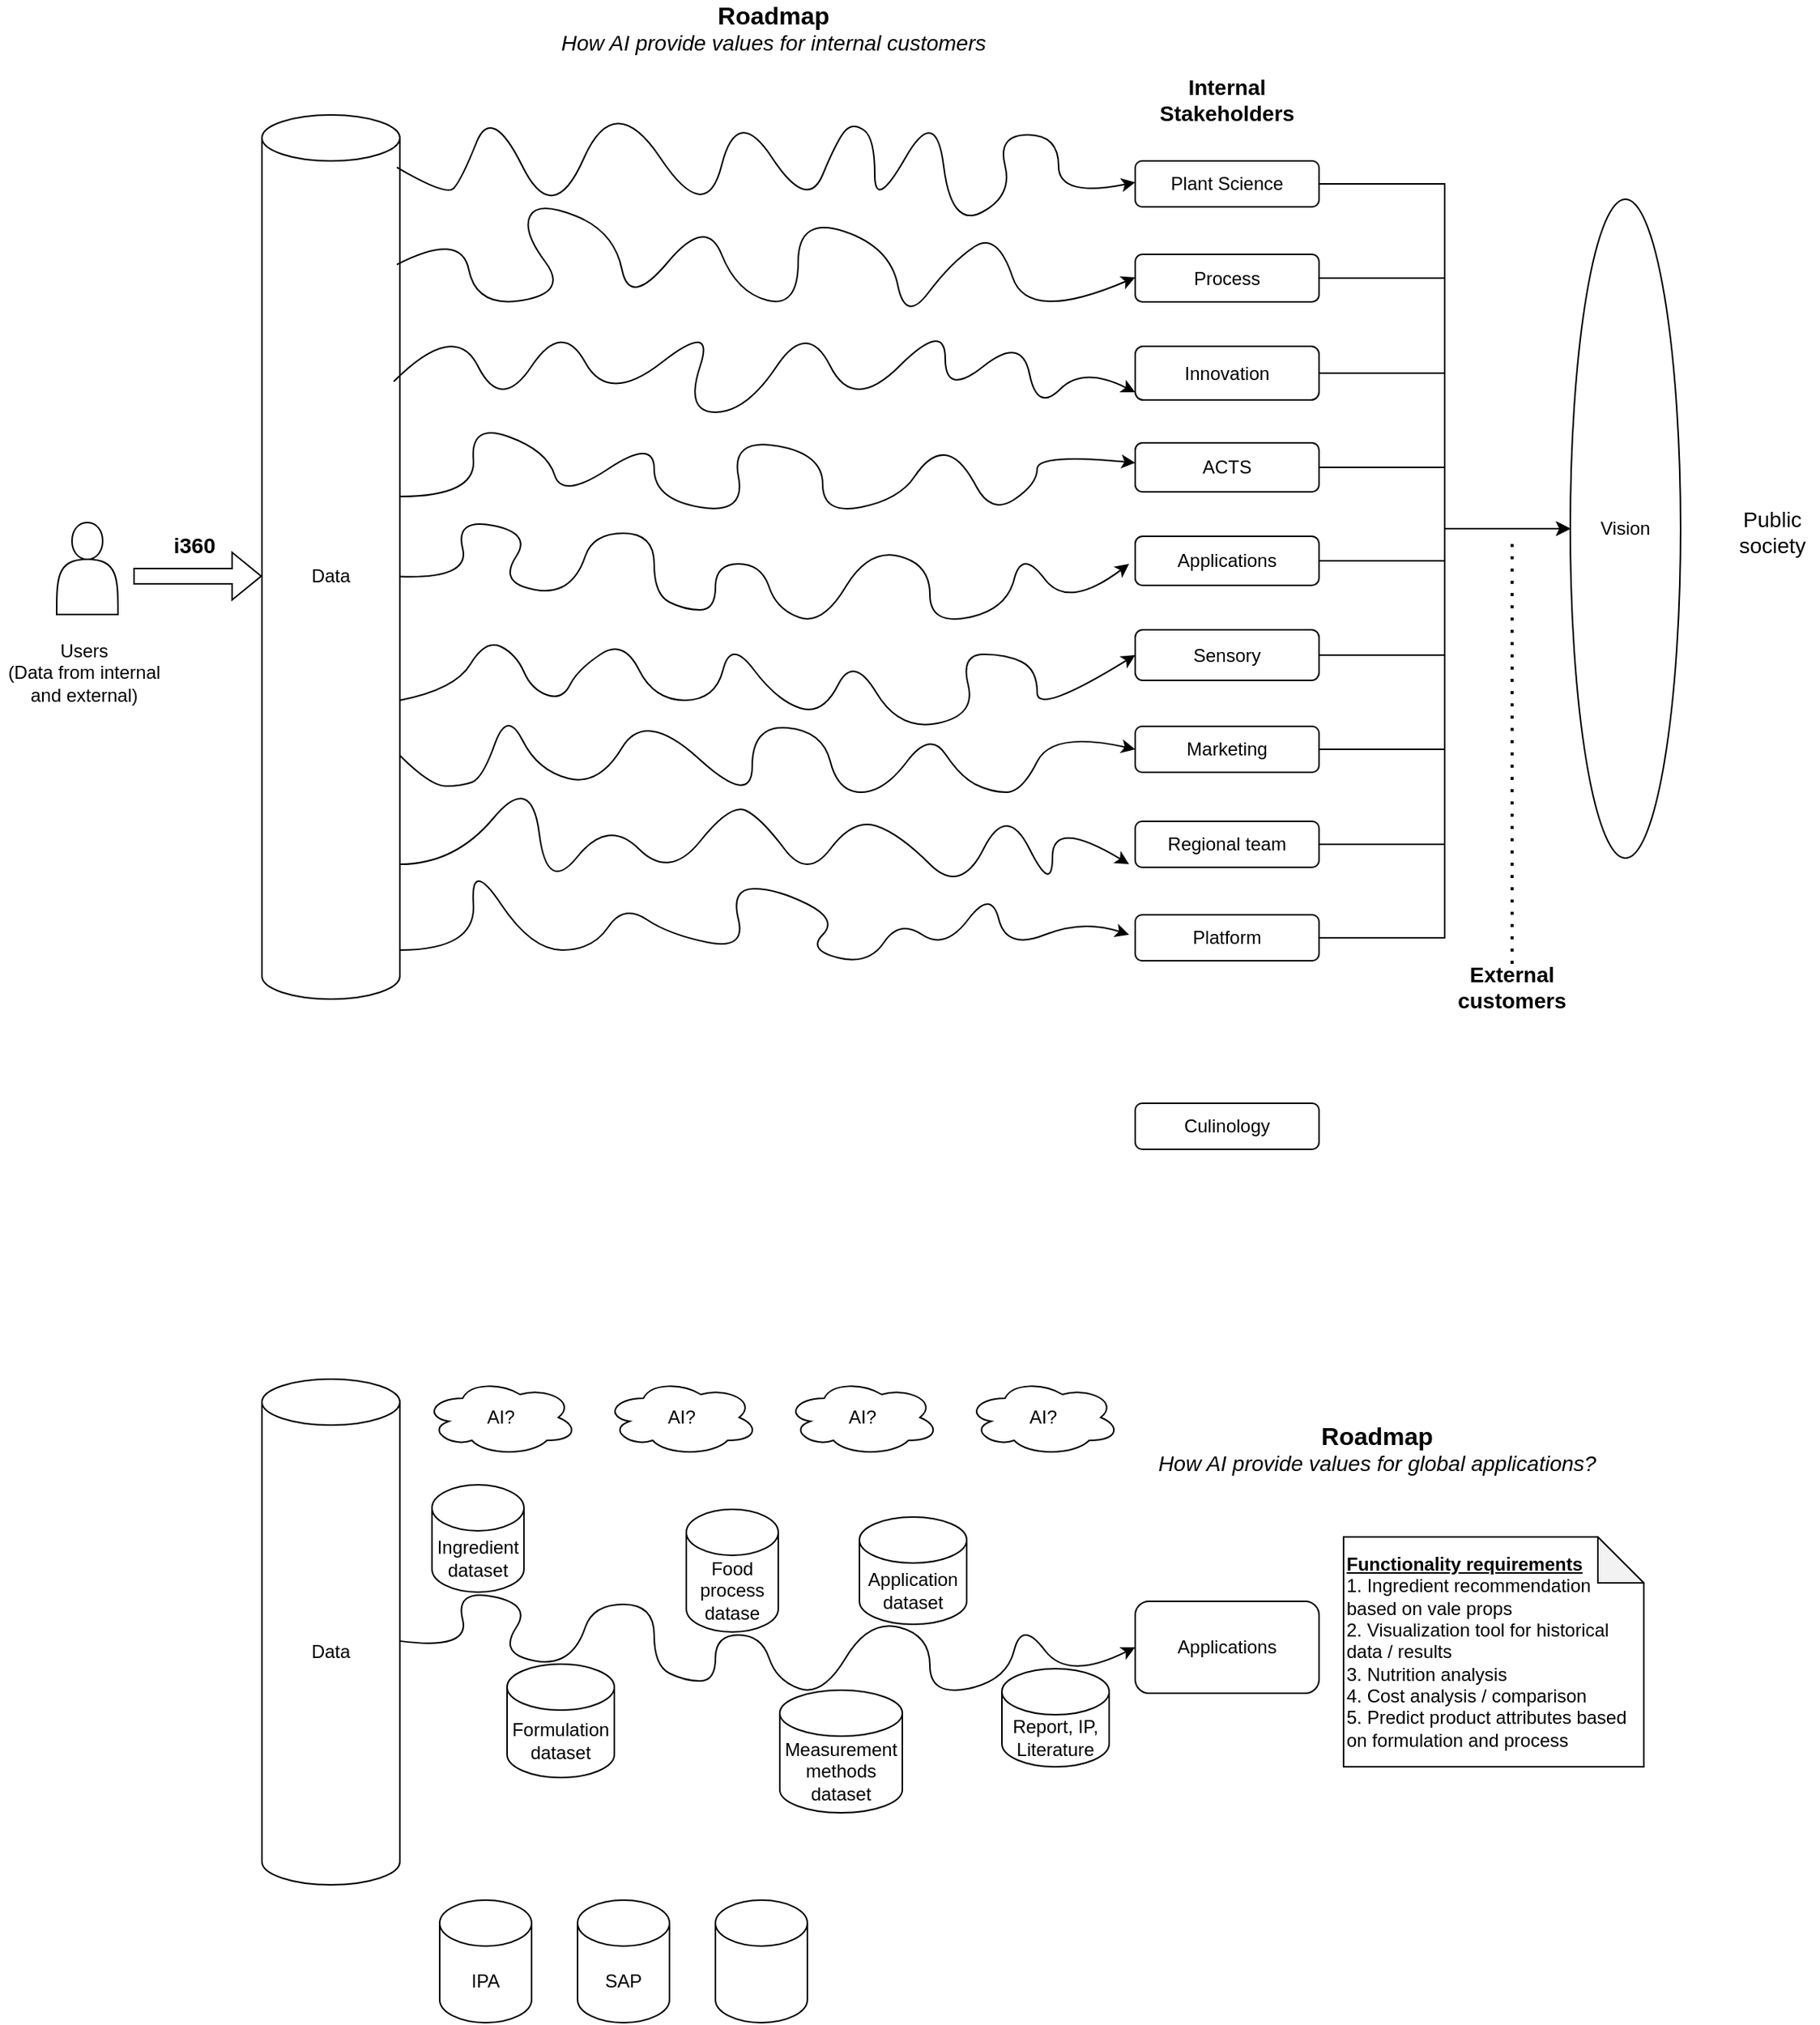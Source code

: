 <mxfile version="21.6.2" type="github">
  <diagram name="Page-1" id="y37hcGOAysiVECTbvipY">
    <mxGraphModel dx="1114" dy="584" grid="1" gridSize="10" guides="1" tooltips="1" connect="1" arrows="1" fold="1" page="1" pageScale="1" pageWidth="850" pageHeight="1100" math="0" shadow="0">
      <root>
        <mxCell id="0" />
        <mxCell id="1" parent="0" />
        <mxCell id="wSZy5F7mG4aMIDZkvXDz-1" value="Data" style="shape=cylinder3;whiteSpace=wrap;html=1;boundedLbl=1;backgroundOutline=1;size=15;" parent="1" vertex="1">
          <mxGeometry x="184" y="125" width="90" height="577" as="geometry" />
        </mxCell>
        <mxCell id="wSZy5F7mG4aMIDZkvXDz-2" value="" style="curved=1;endArrow=classic;html=1;rounded=0;exitX=0.978;exitY=0.085;exitDx=0;exitDy=0;exitPerimeter=0;" parent="1" edge="1">
          <mxGeometry width="50" height="50" relative="1" as="geometry">
            <mxPoint x="272.02" y="159.195" as="sourcePoint" />
            <mxPoint x="754" y="169" as="targetPoint" />
            <Array as="points">
              <mxPoint x="304" y="178" />
              <mxPoint x="314" y="168" />
              <mxPoint x="334" y="118" />
              <mxPoint x="374" y="199" />
              <mxPoint x="414" y="108" />
              <mxPoint x="474" y="198" />
              <mxPoint x="494" y="118" />
              <mxPoint x="540" y="188" />
              <mxPoint x="560" y="140" />
              <mxPoint x="570" y="130" />
              <mxPoint x="584" y="140" />
              <mxPoint x="584" y="188" />
              <mxPoint x="624" y="118" />
              <mxPoint x="634" y="199" />
              <mxPoint x="674" y="178" />
              <mxPoint x="664" y="138" />
              <mxPoint x="704" y="138" />
              <mxPoint x="704" y="179" />
            </Array>
          </mxGeometry>
        </mxCell>
        <mxCell id="ZBTB8CKhmBE57qCtS8AL-7" style="edgeStyle=orthogonalEdgeStyle;rounded=0;orthogonalLoop=1;jettySize=auto;html=1;entryX=0;entryY=0.5;entryDx=0;entryDy=0;" edge="1" parent="1" source="wSZy5F7mG4aMIDZkvXDz-3" target="wSZy5F7mG4aMIDZkvXDz-4">
          <mxGeometry relative="1" as="geometry" />
        </mxCell>
        <mxCell id="wSZy5F7mG4aMIDZkvXDz-3" value="Plant Science" style="rounded=1;whiteSpace=wrap;html=1;" parent="1" vertex="1">
          <mxGeometry x="754" y="155" width="120" height="30" as="geometry" />
        </mxCell>
        <mxCell id="wSZy5F7mG4aMIDZkvXDz-4" value="Vision" style="ellipse;whiteSpace=wrap;html=1;" parent="1" vertex="1">
          <mxGeometry x="1038" y="180" width="72" height="430" as="geometry" />
        </mxCell>
        <mxCell id="wSZy5F7mG4aMIDZkvXDz-6" value="" style="curved=1;endArrow=classic;html=1;rounded=0;exitX=0.978;exitY=0.253;exitDx=0;exitDy=0;exitPerimeter=0;" parent="1" edge="1">
          <mxGeometry width="50" height="50" relative="1" as="geometry">
            <mxPoint x="272.02" y="222.68" as="sourcePoint" />
            <mxPoint x="754" y="231" as="targetPoint" />
            <Array as="points">
              <mxPoint x="314" y="201" />
              <mxPoint x="324" y="251" />
              <mxPoint x="384" y="241" />
              <mxPoint x="354" y="201" />
              <mxPoint x="364" y="181" />
              <mxPoint x="414" y="201" />
              <mxPoint x="424" y="251" />
              <mxPoint x="474" y="191" />
              <mxPoint x="494" y="241" />
              <mxPoint x="534" y="251" />
              <mxPoint x="534" y="191" />
              <mxPoint x="594" y="211" />
              <mxPoint x="604" y="261" />
              <mxPoint x="634" y="221" />
              <mxPoint x="664" y="201" />
              <mxPoint x="684" y="261" />
            </Array>
          </mxGeometry>
        </mxCell>
        <mxCell id="ZBTB8CKhmBE57qCtS8AL-8" style="edgeStyle=orthogonalEdgeStyle;rounded=0;orthogonalLoop=1;jettySize=auto;html=1;entryX=0;entryY=0.5;entryDx=0;entryDy=0;" edge="1" parent="1" source="wSZy5F7mG4aMIDZkvXDz-7" target="wSZy5F7mG4aMIDZkvXDz-4">
          <mxGeometry relative="1" as="geometry" />
        </mxCell>
        <mxCell id="wSZy5F7mG4aMIDZkvXDz-7" value="Process" style="rounded=1;whiteSpace=wrap;html=1;" parent="1" vertex="1">
          <mxGeometry x="754" y="216" width="120" height="31" as="geometry" />
        </mxCell>
        <mxCell id="ZBTB8CKhmBE57qCtS8AL-12" style="edgeStyle=orthogonalEdgeStyle;rounded=0;orthogonalLoop=1;jettySize=auto;html=1;entryX=0;entryY=0.5;entryDx=0;entryDy=0;" edge="1" parent="1" source="wSZy5F7mG4aMIDZkvXDz-8" target="wSZy5F7mG4aMIDZkvXDz-4">
          <mxGeometry relative="1" as="geometry" />
        </mxCell>
        <mxCell id="wSZy5F7mG4aMIDZkvXDz-8" value="ACTS" style="rounded=1;whiteSpace=wrap;html=1;" parent="1" vertex="1">
          <mxGeometry x="754" y="339" width="120" height="32" as="geometry" />
        </mxCell>
        <mxCell id="ZBTB8CKhmBE57qCtS8AL-13" style="edgeStyle=orthogonalEdgeStyle;rounded=0;orthogonalLoop=1;jettySize=auto;html=1;entryX=0;entryY=0.5;entryDx=0;entryDy=0;" edge="1" parent="1" source="wSZy5F7mG4aMIDZkvXDz-9" target="wSZy5F7mG4aMIDZkvXDz-4">
          <mxGeometry relative="1" as="geometry" />
        </mxCell>
        <mxCell id="wSZy5F7mG4aMIDZkvXDz-9" value="Applications" style="rounded=1;whiteSpace=wrap;html=1;" parent="1" vertex="1">
          <mxGeometry x="754" y="400" width="120" height="32" as="geometry" />
        </mxCell>
        <mxCell id="ZBTB8CKhmBE57qCtS8AL-14" style="edgeStyle=orthogonalEdgeStyle;rounded=0;orthogonalLoop=1;jettySize=auto;html=1;entryX=0;entryY=0.5;entryDx=0;entryDy=0;" edge="1" parent="1" source="wSZy5F7mG4aMIDZkvXDz-10" target="wSZy5F7mG4aMIDZkvXDz-4">
          <mxGeometry relative="1" as="geometry" />
        </mxCell>
        <mxCell id="wSZy5F7mG4aMIDZkvXDz-10" value="Sensory" style="rounded=1;whiteSpace=wrap;html=1;" parent="1" vertex="1">
          <mxGeometry x="754" y="461" width="120" height="33" as="geometry" />
        </mxCell>
        <mxCell id="wSZy5F7mG4aMIDZkvXDz-12" value="Internal Stakeholders" style="text;html=1;strokeColor=none;fillColor=none;align=center;verticalAlign=middle;whiteSpace=wrap;rounded=0;fontSize=14;fontStyle=1" parent="1" vertex="1">
          <mxGeometry x="784" y="100" width="60" height="30" as="geometry" />
        </mxCell>
        <mxCell id="wSZy5F7mG4aMIDZkvXDz-13" value="i360" style="text;html=1;strokeColor=none;fillColor=none;align=center;verticalAlign=middle;whiteSpace=wrap;rounded=0;fontSize=14;fontStyle=1" parent="1" vertex="1">
          <mxGeometry x="110" y="391" width="60" height="30" as="geometry" />
        </mxCell>
        <mxCell id="wSZy5F7mG4aMIDZkvXDz-14" value="" style="shape=flexArrow;endArrow=classic;html=1;rounded=0;" parent="1" edge="1">
          <mxGeometry width="50" height="50" relative="1" as="geometry">
            <mxPoint x="100" y="426" as="sourcePoint" />
            <mxPoint x="184" y="426" as="targetPoint" />
          </mxGeometry>
        </mxCell>
        <mxCell id="wSZy5F7mG4aMIDZkvXDz-20" value="External customers" style="text;html=1;strokeColor=none;fillColor=none;align=center;verticalAlign=middle;whiteSpace=wrap;rounded=0;fontSize=14;fontStyle=1" parent="1" vertex="1">
          <mxGeometry x="970" y="679" width="60" height="30" as="geometry" />
        </mxCell>
        <mxCell id="ZBTB8CKhmBE57qCtS8AL-15" style="edgeStyle=orthogonalEdgeStyle;rounded=0;orthogonalLoop=1;jettySize=auto;html=1;entryX=0;entryY=0.5;entryDx=0;entryDy=0;" edge="1" parent="1" source="wSZy5F7mG4aMIDZkvXDz-21" target="wSZy5F7mG4aMIDZkvXDz-4">
          <mxGeometry relative="1" as="geometry" />
        </mxCell>
        <mxCell id="wSZy5F7mG4aMIDZkvXDz-21" value="Marketing" style="rounded=1;whiteSpace=wrap;html=1;" parent="1" vertex="1">
          <mxGeometry x="754" y="524" width="120" height="30" as="geometry" />
        </mxCell>
        <mxCell id="ZBTB8CKhmBE57qCtS8AL-11" style="edgeStyle=orthogonalEdgeStyle;rounded=0;orthogonalLoop=1;jettySize=auto;html=1;" edge="1" parent="1" source="wSZy5F7mG4aMIDZkvXDz-22" target="wSZy5F7mG4aMIDZkvXDz-4">
          <mxGeometry relative="1" as="geometry" />
        </mxCell>
        <mxCell id="wSZy5F7mG4aMIDZkvXDz-22" value="Innovation" style="rounded=1;whiteSpace=wrap;html=1;" parent="1" vertex="1">
          <mxGeometry x="754" y="276" width="120" height="35" as="geometry" />
        </mxCell>
        <mxCell id="wSZy5F7mG4aMIDZkvXDz-23" value="" style="curved=1;endArrow=classic;html=1;rounded=0;entryX=0;entryY=0.5;entryDx=0;entryDy=0;" parent="1" edge="1">
          <mxGeometry width="50" height="50" relative="1" as="geometry">
            <mxPoint x="270" y="299" as="sourcePoint" />
            <mxPoint x="754" y="306" as="targetPoint" />
            <Array as="points">
              <mxPoint x="310" y="259" />
              <mxPoint x="340" y="319" />
              <mxPoint x="380" y="259" />
              <mxPoint x="410" y="314" />
              <mxPoint x="480" y="259" />
              <mxPoint x="460" y="319" />
              <mxPoint x="500" y="319" />
              <mxPoint x="540" y="259" />
              <mxPoint x="570" y="319" />
              <mxPoint x="630" y="259" />
              <mxPoint x="630" y="309" />
              <mxPoint x="680" y="269" />
              <mxPoint x="690" y="319" />
              <mxPoint x="720" y="289" />
            </Array>
          </mxGeometry>
        </mxCell>
        <mxCell id="wSZy5F7mG4aMIDZkvXDz-24" value="&lt;font style=&quot;font-size: 16px;&quot;&gt;Roadmap&lt;/font&gt;&lt;br&gt;&lt;span style=&quot;font-weight: normal;&quot;&gt;&lt;i&gt;How AI provide values for internal customers&lt;/i&gt;&lt;/span&gt;" style="text;html=1;strokeColor=none;fillColor=none;align=center;verticalAlign=middle;whiteSpace=wrap;rounded=0;fontStyle=1;fontSize=14;" parent="1" vertex="1">
          <mxGeometry x="343" y="53" width="350" height="30" as="geometry" />
        </mxCell>
        <mxCell id="wSZy5F7mG4aMIDZkvXDz-25" value="" style="shape=actor;whiteSpace=wrap;html=1;" parent="1" vertex="1">
          <mxGeometry x="50" y="391" width="40" height="60" as="geometry" />
        </mxCell>
        <mxCell id="wSZy5F7mG4aMIDZkvXDz-26" value="Users&lt;br&gt;(Data from internal and external)" style="text;html=1;strokeColor=none;fillColor=none;align=center;verticalAlign=middle;whiteSpace=wrap;rounded=0;" parent="1" vertex="1">
          <mxGeometry x="13" y="474" width="110" height="30" as="geometry" />
        </mxCell>
        <mxCell id="wSZy5F7mG4aMIDZkvXDz-27" value="" style="curved=1;endArrow=classic;html=1;rounded=0;" parent="1" edge="1">
          <mxGeometry width="50" height="50" relative="1" as="geometry">
            <mxPoint x="274" y="426.231" as="sourcePoint" />
            <mxPoint x="750" y="418" as="targetPoint" />
            <Array as="points">
              <mxPoint x="320" y="428" />
              <mxPoint x="310" y="388" />
              <mxPoint x="360" y="398" />
              <mxPoint x="340" y="428" />
              <mxPoint x="370" y="438" />
              <mxPoint x="390" y="428" />
              <mxPoint x="400" y="398" />
              <mxPoint x="440" y="398" />
              <mxPoint x="440" y="438" />
              <mxPoint x="460" y="448" />
              <mxPoint x="480" y="448" />
              <mxPoint x="480" y="418" />
              <mxPoint x="510" y="418" />
              <mxPoint x="520" y="448" />
              <mxPoint x="550" y="458" />
              <mxPoint x="580" y="408" />
              <mxPoint x="620" y="418" />
              <mxPoint x="620" y="458" />
              <mxPoint x="670" y="448" />
              <mxPoint x="680" y="408" />
              <mxPoint x="710" y="448" />
            </Array>
          </mxGeometry>
        </mxCell>
        <mxCell id="wSZy5F7mG4aMIDZkvXDz-28" value="" style="curved=1;endArrow=classic;html=1;rounded=0;entryX=0;entryY=0.5;entryDx=0;entryDy=0;" parent="1" target="wSZy5F7mG4aMIDZkvXDz-10" edge="1">
          <mxGeometry width="50" height="50" relative="1" as="geometry">
            <mxPoint x="274" y="507" as="sourcePoint" />
            <mxPoint x="750" y="484" as="targetPoint" />
            <Array as="points">
              <mxPoint x="310" y="500" />
              <mxPoint x="330" y="467" />
              <mxPoint x="350" y="477" />
              <mxPoint x="360" y="500" />
              <mxPoint x="380" y="507" />
              <mxPoint x="390" y="487" />
              <mxPoint x="420" y="467" />
              <mxPoint x="440" y="507" />
              <mxPoint x="480" y="507" />
              <mxPoint x="490" y="467" />
              <mxPoint x="520" y="507" />
              <mxPoint x="550" y="517" />
              <mxPoint x="570" y="477" />
              <mxPoint x="600" y="527" />
              <mxPoint x="650" y="517" />
              <mxPoint x="640" y="477" />
              <mxPoint x="670" y="477" />
              <mxPoint x="690" y="487" />
              <mxPoint x="690" y="517" />
            </Array>
          </mxGeometry>
        </mxCell>
        <mxCell id="wSZy5F7mG4aMIDZkvXDz-30" value="" style="curved=1;endArrow=classic;html=1;rounded=0;entryX=0;entryY=0.5;entryDx=0;entryDy=0;" parent="1" target="wSZy5F7mG4aMIDZkvXDz-21" edge="1">
          <mxGeometry width="50" height="50" relative="1" as="geometry">
            <mxPoint x="274" y="543" as="sourcePoint" />
            <mxPoint x="754" y="552" as="targetPoint" />
            <Array as="points">
              <mxPoint x="294" y="563" />
              <mxPoint x="314" y="563" />
              <mxPoint x="328" y="558" />
              <mxPoint x="344" y="513" />
              <mxPoint x="364" y="553" />
              <mxPoint x="404" y="563" />
              <mxPoint x="434" y="513" />
              <mxPoint x="504" y="577" />
              <mxPoint x="504" y="523" />
              <mxPoint x="550" y="527" />
              <mxPoint x="560" y="567" />
              <mxPoint x="590" y="567" />
              <mxPoint x="620" y="527" />
              <mxPoint x="640" y="557" />
              <mxPoint x="660" y="567" />
              <mxPoint x="680" y="567" />
              <mxPoint x="700" y="527" />
            </Array>
          </mxGeometry>
        </mxCell>
        <mxCell id="wSZy5F7mG4aMIDZkvXDz-31" value="" style="curved=1;endArrow=classic;html=1;rounded=0;" parent="1" edge="1">
          <mxGeometry width="50" height="50" relative="1" as="geometry">
            <mxPoint x="274" y="614" as="sourcePoint" />
            <mxPoint x="750" y="614" as="targetPoint" />
            <Array as="points">
              <mxPoint x="310" y="614" />
              <mxPoint x="360" y="554" />
              <mxPoint x="370" y="634" />
              <mxPoint x="410" y="584" />
              <mxPoint x="450" y="624" />
              <mxPoint x="490" y="574" />
              <mxPoint x="510" y="584" />
              <mxPoint x="540" y="624" />
              <mxPoint x="570" y="584" />
              <mxPoint x="600" y="594" />
              <mxPoint x="640" y="634" />
              <mxPoint x="670" y="574" />
              <mxPoint x="700" y="634" />
              <mxPoint x="700" y="584" />
            </Array>
          </mxGeometry>
        </mxCell>
        <mxCell id="ZBTB8CKhmBE57qCtS8AL-21" style="edgeStyle=orthogonalEdgeStyle;rounded=0;orthogonalLoop=1;jettySize=auto;html=1;entryX=0;entryY=0.5;entryDx=0;entryDy=0;" edge="1" parent="1" source="wSZy5F7mG4aMIDZkvXDz-32" target="wSZy5F7mG4aMIDZkvXDz-4">
          <mxGeometry relative="1" as="geometry" />
        </mxCell>
        <mxCell id="wSZy5F7mG4aMIDZkvXDz-32" value="Platform" style="rounded=1;whiteSpace=wrap;html=1;" parent="1" vertex="1">
          <mxGeometry x="754" y="647" width="120" height="30" as="geometry" />
        </mxCell>
        <mxCell id="ZBTB8CKhmBE57qCtS8AL-1" value="Data" style="shape=cylinder3;whiteSpace=wrap;html=1;boundedLbl=1;backgroundOutline=1;size=15;" vertex="1" parent="1">
          <mxGeometry x="184" y="950" width="90" height="330" as="geometry" />
        </mxCell>
        <mxCell id="ZBTB8CKhmBE57qCtS8AL-2" value="Applications" style="rounded=1;whiteSpace=wrap;html=1;" vertex="1" parent="1">
          <mxGeometry x="754" y="1095" width="120" height="60" as="geometry" />
        </mxCell>
        <mxCell id="ZBTB8CKhmBE57qCtS8AL-3" value="" style="curved=1;endArrow=classic;html=1;rounded=0;entryX=0;entryY=0.5;entryDx=0;entryDy=0;" edge="1" parent="1" source="ZBTB8CKhmBE57qCtS8AL-1" target="ZBTB8CKhmBE57qCtS8AL-2">
          <mxGeometry width="50" height="50" relative="1" as="geometry">
            <mxPoint x="274" y="1112" as="sourcePoint" />
            <mxPoint x="324" y="1062" as="targetPoint" />
            <Array as="points">
              <mxPoint x="320" y="1127" />
              <mxPoint x="310" y="1087" />
              <mxPoint x="360" y="1097" />
              <mxPoint x="340" y="1127" />
              <mxPoint x="370" y="1137" />
              <mxPoint x="390" y="1127" />
              <mxPoint x="400" y="1097" />
              <mxPoint x="440" y="1097" />
              <mxPoint x="440" y="1137" />
              <mxPoint x="460" y="1147" />
              <mxPoint x="480" y="1147" />
              <mxPoint x="480" y="1117" />
              <mxPoint x="510" y="1117" />
              <mxPoint x="520" y="1147" />
              <mxPoint x="550" y="1157" />
              <mxPoint x="580" y="1107" />
              <mxPoint x="620" y="1117" />
              <mxPoint x="620" y="1157" />
              <mxPoint x="670" y="1147" />
              <mxPoint x="680" y="1107" />
              <mxPoint x="710" y="1147" />
            </Array>
          </mxGeometry>
        </mxCell>
        <mxCell id="ZBTB8CKhmBE57qCtS8AL-16" style="edgeStyle=orthogonalEdgeStyle;rounded=0;orthogonalLoop=1;jettySize=auto;html=1;entryX=0;entryY=0.5;entryDx=0;entryDy=0;" edge="1" parent="1" source="ZBTB8CKhmBE57qCtS8AL-4" target="wSZy5F7mG4aMIDZkvXDz-4">
          <mxGeometry relative="1" as="geometry" />
        </mxCell>
        <mxCell id="ZBTB8CKhmBE57qCtS8AL-4" value="Regional team" style="rounded=1;whiteSpace=wrap;html=1;" vertex="1" parent="1">
          <mxGeometry x="754" y="586" width="120" height="30" as="geometry" />
        </mxCell>
        <mxCell id="ZBTB8CKhmBE57qCtS8AL-5" value="Culinology" style="rounded=1;whiteSpace=wrap;html=1;" vertex="1" parent="1">
          <mxGeometry x="754" y="770" width="120" height="30" as="geometry" />
        </mxCell>
        <mxCell id="ZBTB8CKhmBE57qCtS8AL-6" value="" style="curved=1;endArrow=classic;html=1;rounded=0;entryX=0;entryY=0.5;entryDx=0;entryDy=0;" edge="1" parent="1">
          <mxGeometry width="50" height="50" relative="1" as="geometry">
            <mxPoint x="274" y="374" as="sourcePoint" />
            <mxPoint x="754" y="352" as="targetPoint" />
            <Array as="points">
              <mxPoint x="324" y="374" />
              <mxPoint x="320" y="326" />
              <mxPoint x="370" y="344" />
              <mxPoint x="380" y="376" />
              <mxPoint x="440" y="336" />
              <mxPoint x="440" y="376" />
              <mxPoint x="500" y="386" />
              <mxPoint x="490" y="336" />
              <mxPoint x="550" y="346" />
              <mxPoint x="550" y="386" />
              <mxPoint x="600" y="376" />
              <mxPoint x="620" y="346" />
              <mxPoint x="640" y="348" />
              <mxPoint x="660" y="386" />
              <mxPoint x="690" y="366" />
              <mxPoint x="690" y="346" />
            </Array>
          </mxGeometry>
        </mxCell>
        <mxCell id="ZBTB8CKhmBE57qCtS8AL-17" value="Public society" style="text;html=1;strokeColor=none;fillColor=none;align=center;verticalAlign=middle;whiteSpace=wrap;rounded=0;fontSize=14;" vertex="1" parent="1">
          <mxGeometry x="1140" y="381.5" width="60" height="30" as="geometry" />
        </mxCell>
        <mxCell id="ZBTB8CKhmBE57qCtS8AL-19" value="" style="endArrow=none;dashed=1;html=1;dashPattern=1 3;strokeWidth=2;rounded=0;exitX=0.5;exitY=0;exitDx=0;exitDy=0;" edge="1" parent="1" source="wSZy5F7mG4aMIDZkvXDz-20">
          <mxGeometry width="50" height="50" relative="1" as="geometry">
            <mxPoint x="1000" y="620" as="sourcePoint" />
            <mxPoint x="1000" y="399" as="targetPoint" />
          </mxGeometry>
        </mxCell>
        <mxCell id="ZBTB8CKhmBE57qCtS8AL-20" value="" style="curved=1;endArrow=classic;html=1;rounded=0;" edge="1" parent="1">
          <mxGeometry width="50" height="50" relative="1" as="geometry">
            <mxPoint x="274" y="670" as="sourcePoint" />
            <mxPoint x="750" y="660" as="targetPoint" />
            <Array as="points">
              <mxPoint x="324" y="670" />
              <mxPoint x="320" y="610" />
              <mxPoint x="360" y="670" />
              <mxPoint x="400" y="670" />
              <mxPoint x="420" y="640" />
              <mxPoint x="450" y="660" />
              <mxPoint x="500" y="670" />
              <mxPoint x="490" y="630" />
              <mxPoint x="520" y="630" />
              <mxPoint x="560" y="650" />
              <mxPoint x="540" y="670" />
              <mxPoint x="580" y="680" />
              <mxPoint x="600" y="650" />
              <mxPoint x="630" y="670" />
              <mxPoint x="660" y="630" />
              <mxPoint x="670" y="670" />
              <mxPoint x="720" y="650" />
            </Array>
          </mxGeometry>
        </mxCell>
        <mxCell id="ZBTB8CKhmBE57qCtS8AL-22" value="Ingredient dataset" style="shape=cylinder3;whiteSpace=wrap;html=1;boundedLbl=1;backgroundOutline=1;size=15;" vertex="1" parent="1">
          <mxGeometry x="295" y="1019" width="60" height="70" as="geometry" />
        </mxCell>
        <mxCell id="ZBTB8CKhmBE57qCtS8AL-23" value="Formulation dataset" style="shape=cylinder3;whiteSpace=wrap;html=1;boundedLbl=1;backgroundOutline=1;size=15;" vertex="1" parent="1">
          <mxGeometry x="344" y="1136" width="70" height="74" as="geometry" />
        </mxCell>
        <mxCell id="ZBTB8CKhmBE57qCtS8AL-24" value="Food process datase" style="shape=cylinder3;whiteSpace=wrap;html=1;boundedLbl=1;backgroundOutline=1;size=15;" vertex="1" parent="1">
          <mxGeometry x="461" y="1035" width="60" height="80" as="geometry" />
        </mxCell>
        <mxCell id="ZBTB8CKhmBE57qCtS8AL-25" value="Measurement methods dataset" style="shape=cylinder3;whiteSpace=wrap;html=1;boundedLbl=1;backgroundOutline=1;size=15;" vertex="1" parent="1">
          <mxGeometry x="522" y="1153" width="80" height="80" as="geometry" />
        </mxCell>
        <mxCell id="ZBTB8CKhmBE57qCtS8AL-26" value="Application dataset" style="shape=cylinder3;whiteSpace=wrap;html=1;boundedLbl=1;backgroundOutline=1;size=15;" vertex="1" parent="1">
          <mxGeometry x="574" y="1040" width="70" height="70" as="geometry" />
        </mxCell>
        <mxCell id="ZBTB8CKhmBE57qCtS8AL-27" value="Report, IP, Literature" style="shape=cylinder3;whiteSpace=wrap;html=1;boundedLbl=1;backgroundOutline=1;size=15;" vertex="1" parent="1">
          <mxGeometry x="667" y="1139" width="70" height="64" as="geometry" />
        </mxCell>
        <mxCell id="ZBTB8CKhmBE57qCtS8AL-28" value="&lt;font style=&quot;font-size: 16px;&quot;&gt;Roadmap&lt;/font&gt;&lt;br&gt;&lt;span style=&quot;font-weight: normal;&quot;&gt;&lt;i&gt;How AI provide values for global applications?&lt;/i&gt;&lt;/span&gt;" style="text;html=1;strokeColor=none;fillColor=none;align=center;verticalAlign=middle;whiteSpace=wrap;rounded=0;fontStyle=1;fontSize=14;" vertex="1" parent="1">
          <mxGeometry x="737" y="980" width="350" height="30" as="geometry" />
        </mxCell>
        <mxCell id="ZBTB8CKhmBE57qCtS8AL-29" value="AI?" style="ellipse;shape=cloud;whiteSpace=wrap;html=1;" vertex="1" parent="1">
          <mxGeometry x="290" y="950" width="100" height="50" as="geometry" />
        </mxCell>
        <mxCell id="ZBTB8CKhmBE57qCtS8AL-30" value="&lt;b&gt;&lt;u&gt;Functionality requirements&lt;/u&gt;&lt;/b&gt;&lt;br&gt;1. Ingredient recommendation based on vale props&lt;br&gt;2. Visualization tool for historical data / results&lt;br&gt;3. Nutrition analysis&lt;br&gt;4. Cost analysis / comparison&lt;br&gt;5. Predict product attributes based on formulation and process" style="shape=note;whiteSpace=wrap;html=1;backgroundOutline=1;darkOpacity=0.05;align=left;" vertex="1" parent="1">
          <mxGeometry x="890" y="1053" width="196" height="150" as="geometry" />
        </mxCell>
        <mxCell id="ZBTB8CKhmBE57qCtS8AL-31" value="AI?" style="ellipse;shape=cloud;whiteSpace=wrap;html=1;" vertex="1" parent="1">
          <mxGeometry x="408" y="950" width="100" height="50" as="geometry" />
        </mxCell>
        <mxCell id="ZBTB8CKhmBE57qCtS8AL-32" value="AI?" style="ellipse;shape=cloud;whiteSpace=wrap;html=1;" vertex="1" parent="1">
          <mxGeometry x="526" y="950" width="100" height="50" as="geometry" />
        </mxCell>
        <mxCell id="ZBTB8CKhmBE57qCtS8AL-33" value="AI?" style="ellipse;shape=cloud;whiteSpace=wrap;html=1;" vertex="1" parent="1">
          <mxGeometry x="644" y="950" width="100" height="50" as="geometry" />
        </mxCell>
        <mxCell id="ZBTB8CKhmBE57qCtS8AL-34" value="IPA" style="shape=cylinder3;whiteSpace=wrap;html=1;boundedLbl=1;backgroundOutline=1;size=15;" vertex="1" parent="1">
          <mxGeometry x="300" y="1290" width="60" height="80" as="geometry" />
        </mxCell>
        <mxCell id="ZBTB8CKhmBE57qCtS8AL-35" value="SAP" style="shape=cylinder3;whiteSpace=wrap;html=1;boundedLbl=1;backgroundOutline=1;size=15;" vertex="1" parent="1">
          <mxGeometry x="390" y="1290" width="60" height="80" as="geometry" />
        </mxCell>
        <mxCell id="ZBTB8CKhmBE57qCtS8AL-36" value="" style="shape=cylinder3;whiteSpace=wrap;html=1;boundedLbl=1;backgroundOutline=1;size=15;" vertex="1" parent="1">
          <mxGeometry x="480" y="1290" width="60" height="80" as="geometry" />
        </mxCell>
      </root>
    </mxGraphModel>
  </diagram>
</mxfile>
